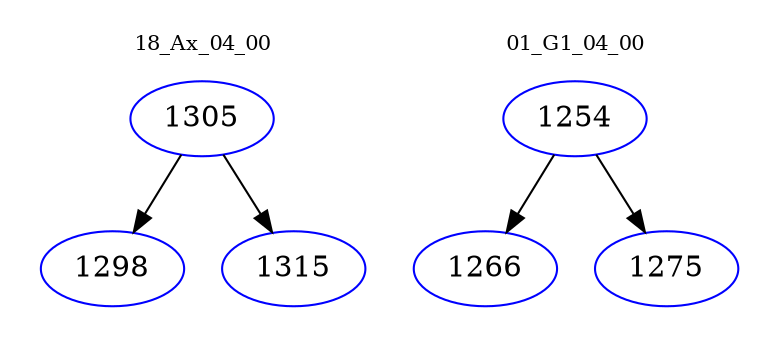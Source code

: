 digraph{
subgraph cluster_0 {
color = white
label = "18_Ax_04_00";
fontsize=10;
T0_1305 [label="1305", color="blue"]
T0_1305 -> T0_1298 [color="black"]
T0_1298 [label="1298", color="blue"]
T0_1305 -> T0_1315 [color="black"]
T0_1315 [label="1315", color="blue"]
}
subgraph cluster_1 {
color = white
label = "01_G1_04_00";
fontsize=10;
T1_1254 [label="1254", color="blue"]
T1_1254 -> T1_1266 [color="black"]
T1_1266 [label="1266", color="blue"]
T1_1254 -> T1_1275 [color="black"]
T1_1275 [label="1275", color="blue"]
}
}
